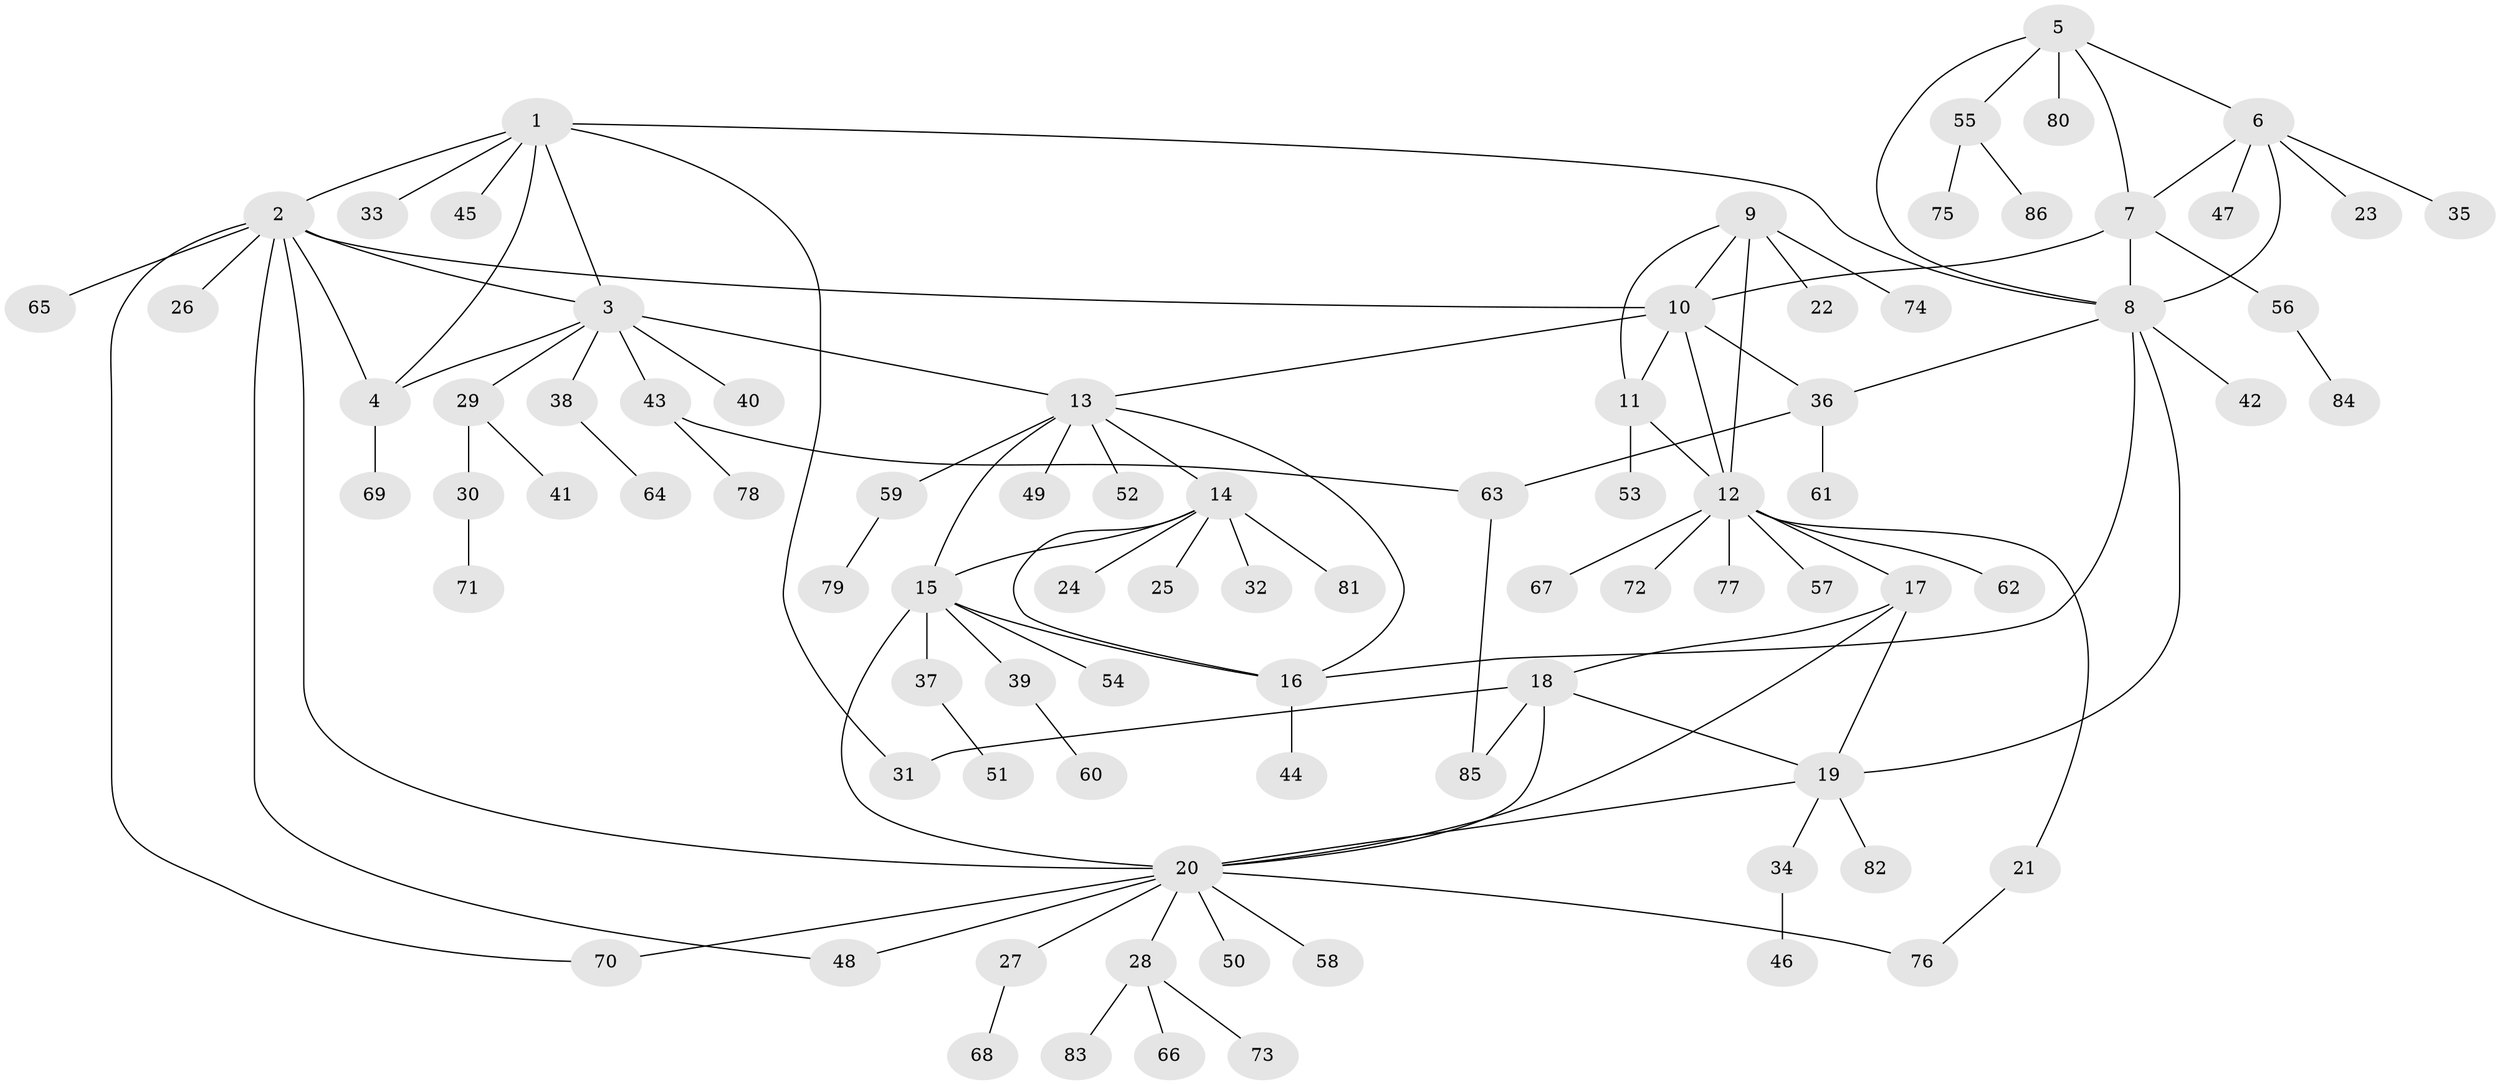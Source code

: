 // Generated by graph-tools (version 1.1) at 2025/37/03/09/25 02:37:32]
// undirected, 86 vertices, 113 edges
graph export_dot {
graph [start="1"]
  node [color=gray90,style=filled];
  1;
  2;
  3;
  4;
  5;
  6;
  7;
  8;
  9;
  10;
  11;
  12;
  13;
  14;
  15;
  16;
  17;
  18;
  19;
  20;
  21;
  22;
  23;
  24;
  25;
  26;
  27;
  28;
  29;
  30;
  31;
  32;
  33;
  34;
  35;
  36;
  37;
  38;
  39;
  40;
  41;
  42;
  43;
  44;
  45;
  46;
  47;
  48;
  49;
  50;
  51;
  52;
  53;
  54;
  55;
  56;
  57;
  58;
  59;
  60;
  61;
  62;
  63;
  64;
  65;
  66;
  67;
  68;
  69;
  70;
  71;
  72;
  73;
  74;
  75;
  76;
  77;
  78;
  79;
  80;
  81;
  82;
  83;
  84;
  85;
  86;
  1 -- 2;
  1 -- 3;
  1 -- 4;
  1 -- 8;
  1 -- 31;
  1 -- 33;
  1 -- 45;
  2 -- 3;
  2 -- 4;
  2 -- 10;
  2 -- 20;
  2 -- 26;
  2 -- 48;
  2 -- 65;
  2 -- 70;
  3 -- 4;
  3 -- 13;
  3 -- 29;
  3 -- 38;
  3 -- 40;
  3 -- 43;
  4 -- 69;
  5 -- 6;
  5 -- 7;
  5 -- 8;
  5 -- 55;
  5 -- 80;
  6 -- 7;
  6 -- 8;
  6 -- 23;
  6 -- 35;
  6 -- 47;
  7 -- 8;
  7 -- 10;
  7 -- 56;
  8 -- 16;
  8 -- 19;
  8 -- 36;
  8 -- 42;
  9 -- 10;
  9 -- 11;
  9 -- 12;
  9 -- 22;
  9 -- 74;
  10 -- 11;
  10 -- 12;
  10 -- 13;
  10 -- 36;
  11 -- 12;
  11 -- 53;
  12 -- 17;
  12 -- 21;
  12 -- 57;
  12 -- 62;
  12 -- 67;
  12 -- 72;
  12 -- 77;
  13 -- 14;
  13 -- 15;
  13 -- 16;
  13 -- 49;
  13 -- 52;
  13 -- 59;
  14 -- 15;
  14 -- 16;
  14 -- 24;
  14 -- 25;
  14 -- 32;
  14 -- 81;
  15 -- 16;
  15 -- 20;
  15 -- 37;
  15 -- 39;
  15 -- 54;
  16 -- 44;
  17 -- 18;
  17 -- 19;
  17 -- 20;
  18 -- 19;
  18 -- 20;
  18 -- 31;
  18 -- 85;
  19 -- 20;
  19 -- 34;
  19 -- 82;
  20 -- 27;
  20 -- 28;
  20 -- 48;
  20 -- 50;
  20 -- 58;
  20 -- 70;
  20 -- 76;
  21 -- 76;
  27 -- 68;
  28 -- 66;
  28 -- 73;
  28 -- 83;
  29 -- 30;
  29 -- 41;
  30 -- 71;
  34 -- 46;
  36 -- 61;
  36 -- 63;
  37 -- 51;
  38 -- 64;
  39 -- 60;
  43 -- 63;
  43 -- 78;
  55 -- 75;
  55 -- 86;
  56 -- 84;
  59 -- 79;
  63 -- 85;
}
